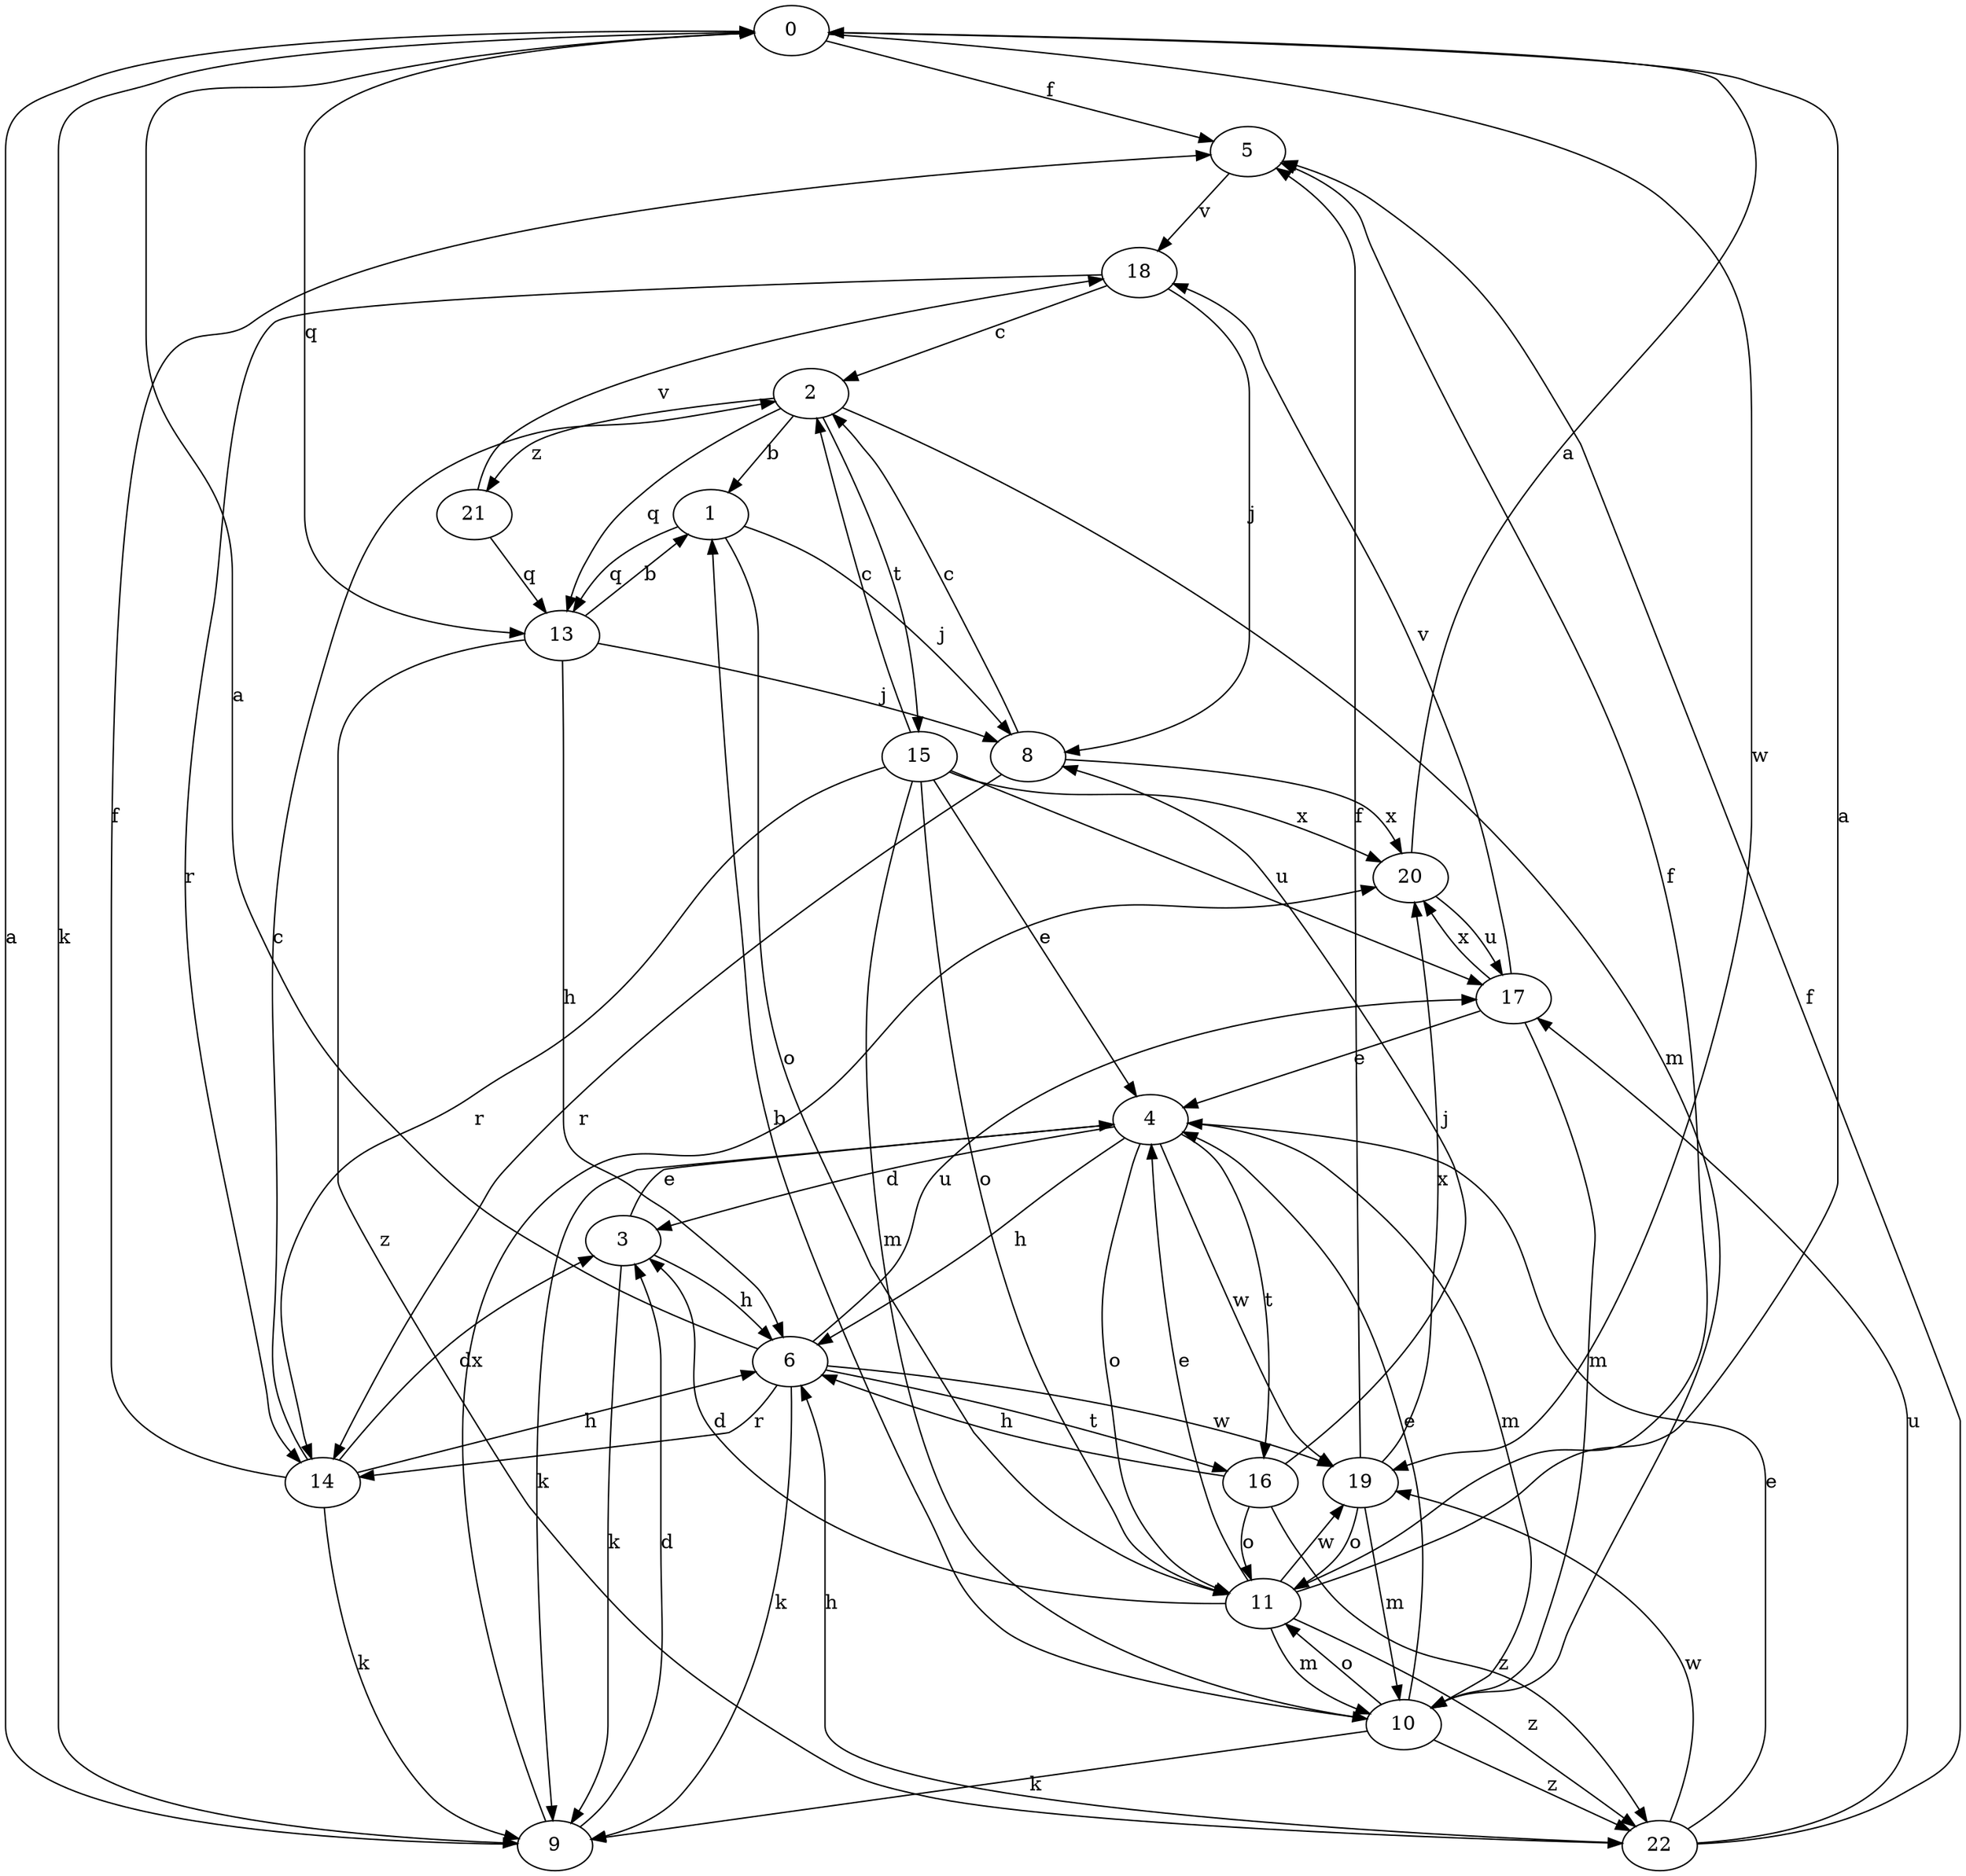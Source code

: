 strict digraph  {
0;
1;
2;
3;
4;
5;
6;
8;
9;
10;
11;
13;
14;
15;
16;
17;
18;
19;
20;
21;
22;
0 -> 5  [label=f];
0 -> 9  [label=k];
0 -> 13  [label=q];
0 -> 19  [label=w];
1 -> 8  [label=j];
1 -> 11  [label=o];
1 -> 13  [label=q];
2 -> 1  [label=b];
2 -> 10  [label=m];
2 -> 13  [label=q];
2 -> 15  [label=t];
2 -> 21  [label=z];
3 -> 4  [label=e];
3 -> 6  [label=h];
3 -> 9  [label=k];
4 -> 3  [label=d];
4 -> 6  [label=h];
4 -> 9  [label=k];
4 -> 10  [label=m];
4 -> 11  [label=o];
4 -> 16  [label=t];
4 -> 19  [label=w];
5 -> 18  [label=v];
6 -> 0  [label=a];
6 -> 9  [label=k];
6 -> 14  [label=r];
6 -> 16  [label=t];
6 -> 17  [label=u];
6 -> 19  [label=w];
8 -> 2  [label=c];
8 -> 14  [label=r];
8 -> 20  [label=x];
9 -> 0  [label=a];
9 -> 3  [label=d];
9 -> 20  [label=x];
10 -> 1  [label=b];
10 -> 4  [label=e];
10 -> 9  [label=k];
10 -> 11  [label=o];
10 -> 22  [label=z];
11 -> 0  [label=a];
11 -> 3  [label=d];
11 -> 4  [label=e];
11 -> 5  [label=f];
11 -> 10  [label=m];
11 -> 19  [label=w];
11 -> 22  [label=z];
13 -> 1  [label=b];
13 -> 6  [label=h];
13 -> 8  [label=j];
13 -> 22  [label=z];
14 -> 2  [label=c];
14 -> 3  [label=d];
14 -> 5  [label=f];
14 -> 6  [label=h];
14 -> 9  [label=k];
15 -> 2  [label=c];
15 -> 4  [label=e];
15 -> 10  [label=m];
15 -> 11  [label=o];
15 -> 14  [label=r];
15 -> 17  [label=u];
15 -> 20  [label=x];
16 -> 6  [label=h];
16 -> 8  [label=j];
16 -> 11  [label=o];
16 -> 22  [label=z];
17 -> 4  [label=e];
17 -> 10  [label=m];
17 -> 18  [label=v];
17 -> 20  [label=x];
18 -> 2  [label=c];
18 -> 8  [label=j];
18 -> 14  [label=r];
19 -> 5  [label=f];
19 -> 10  [label=m];
19 -> 11  [label=o];
19 -> 20  [label=x];
20 -> 0  [label=a];
20 -> 17  [label=u];
21 -> 13  [label=q];
21 -> 18  [label=v];
22 -> 4  [label=e];
22 -> 5  [label=f];
22 -> 6  [label=h];
22 -> 17  [label=u];
22 -> 19  [label=w];
}
